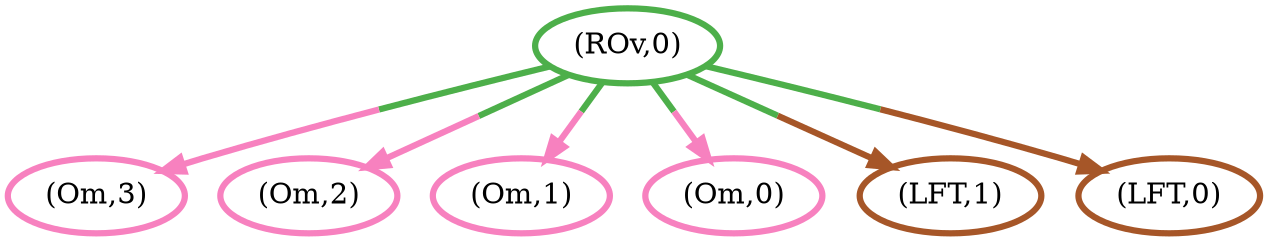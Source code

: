 digraph G {
	6 [penwidth=3,colorscheme=set19,color=8,label="(Om,3)"]
	5 [penwidth=3,colorscheme=set19,color=8,label="(Om,2)"]
	4 [penwidth=3,colorscheme=set19,color=8,label="(Om,1)"]
	3 [penwidth=3,colorscheme=set19,color=8,label="(Om,0)"]
	2 [penwidth=3,colorscheme=set19,color=7,label="(LFT,1)"]
	1 [penwidth=3,colorscheme=set19,color=7,label="(LFT,0)"]
	0 [penwidth=3,colorscheme=set19,color=3,label="(ROv,0)"]
	0 -> 6 [penwidth=3,colorscheme=set19,color="3;0.5:8"]
	0 -> 5 [penwidth=3,colorscheme=set19,color="3;0.5:8"]
	0 -> 4 [penwidth=3,colorscheme=set19,color="3;0.5:8"]
	0 -> 3 [penwidth=3,colorscheme=set19,color="3;0.5:8"]
	0 -> 2 [penwidth=3,colorscheme=set19,color="3;0.5:7"]
	0 -> 1 [penwidth=3,colorscheme=set19,color="3;0.5:7"]
}